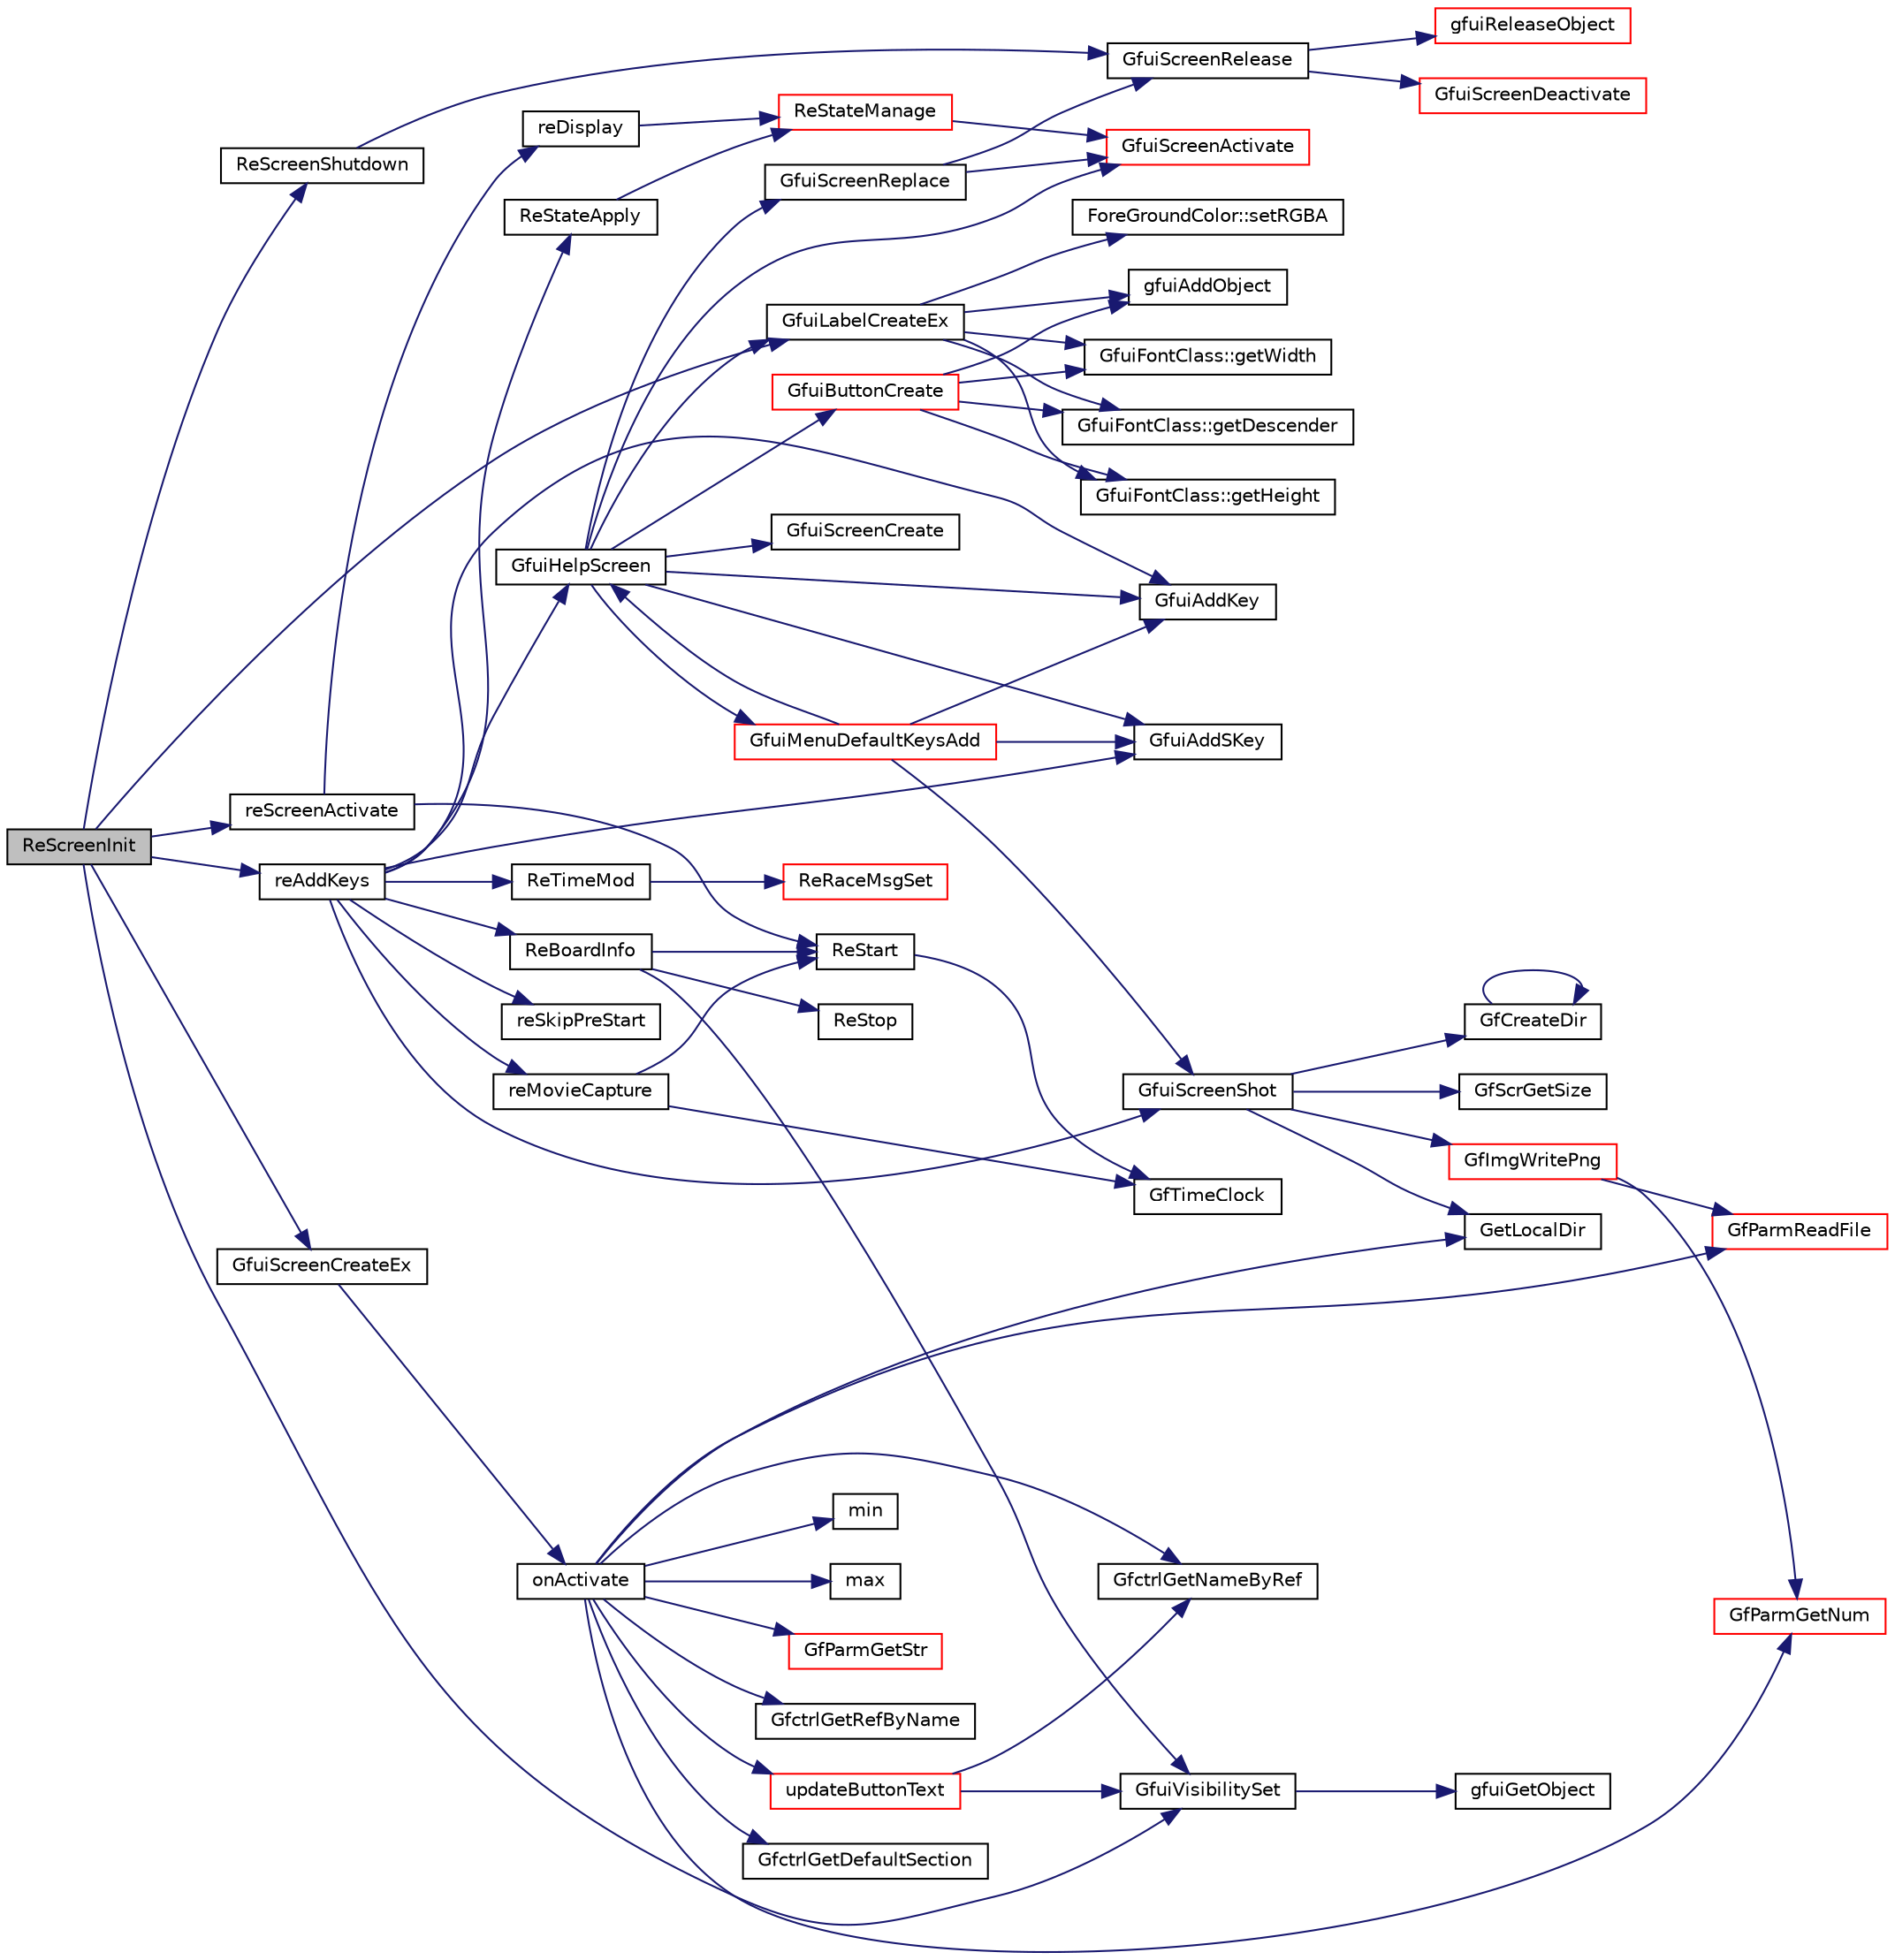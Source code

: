 digraph "ReScreenInit"
{
  edge [fontname="Helvetica",fontsize="10",labelfontname="Helvetica",labelfontsize="10"];
  node [fontname="Helvetica",fontsize="10",shape=record];
  rankdir="LR";
  Node1 [label="ReScreenInit",height=0.2,width=0.4,color="black", fillcolor="grey75", style="filled", fontcolor="black"];
  Node1 -> Node2 [color="midnightblue",fontsize="10",style="solid",fontname="Helvetica"];
  Node2 [label="ReScreenShutdown",height=0.2,width=0.4,color="black", fillcolor="white", style="filled",URL="$racegl_8cpp.html#ad07348e3a5c809596ab875b78e7f7a46"];
  Node2 -> Node3 [color="midnightblue",fontsize="10",style="solid",fontname="Helvetica"];
  Node3 [label="GfuiScreenRelease",height=0.2,width=0.4,color="black", fillcolor="white", style="filled",URL="$group__gui.html#ga188b33e2755fc6c39199f60dd60cc6d5",tooltip="Release the given screen. "];
  Node3 -> Node4 [color="midnightblue",fontsize="10",style="solid",fontname="Helvetica"];
  Node4 [label="GfuiScreenDeactivate",height=0.2,width=0.4,color="red", fillcolor="white", style="filled",URL="$group__gui.html#gafcf1d3bd5cbc4b7b001fb1f35d3e1f83",tooltip="Deactivate the current screen. "];
  Node3 -> Node5 [color="midnightblue",fontsize="10",style="solid",fontname="Helvetica"];
  Node5 [label="gfuiReleaseObject",height=0.2,width=0.4,color="red", fillcolor="white", style="filled",URL="$gui_8h.html#a88978272c8b0faee3f8b2dd3ab4e707d"];
  Node1 -> Node6 [color="midnightblue",fontsize="10",style="solid",fontname="Helvetica"];
  Node6 [label="GfuiScreenCreateEx",height=0.2,width=0.4,color="black", fillcolor="white", style="filled",URL="$group__gui.html#gad9d378558d1ea2fb3348ef4341f99311",tooltip="Create a screen. "];
  Node6 -> Node7 [color="midnightblue",fontsize="10",style="solid",fontname="Helvetica"];
  Node7 [label="onActivate",height=0.2,width=0.4,color="black", fillcolor="white", style="filled",URL="$controlconfig_8cpp.html#aa648143267724ca9dda4aba973202a20"];
  Node7 -> Node8 [color="midnightblue",fontsize="10",style="solid",fontname="Helvetica"];
  Node8 [label="GetLocalDir",height=0.2,width=0.4,color="black", fillcolor="white", style="filled",URL="$tgf_8cpp.html#ae34eae3991aacabaf9c64025449d8c87"];
  Node7 -> Node9 [color="midnightblue",fontsize="10",style="solid",fontname="Helvetica"];
  Node9 [label="GfParmReadFile",height=0.2,width=0.4,color="red", fillcolor="white", style="filled",URL="$group__paramsfile.html#ga86fccfc1b5f8abf4ef6546896abd1e4f",tooltip="Read parameter set from file and return handle to parameter set. "];
  Node7 -> Node10 [color="midnightblue",fontsize="10",style="solid",fontname="Helvetica"];
  Node10 [label="GfctrlGetNameByRef",height=0.2,width=0.4,color="black", fillcolor="white", style="filled",URL="$group__ctrl.html#gaa442694772535f7f366b2a5f15e052fb",tooltip="Get a control name by its reference. "];
  Node7 -> Node11 [color="midnightblue",fontsize="10",style="solid",fontname="Helvetica"];
  Node11 [label="GfParmGetStr",height=0.2,width=0.4,color="red", fillcolor="white", style="filled",URL="$group__paramsdata.html#gaa37bfd1fabd03d24fd50812c2330fa12",tooltip="Get a string parameter from the parameter set handle. "];
  Node7 -> Node12 [color="midnightblue",fontsize="10",style="solid",fontname="Helvetica"];
  Node12 [label="GfctrlGetRefByName",height=0.2,width=0.4,color="black", fillcolor="white", style="filled",URL="$group__ctrl.html#ga2bec3dfaf1e08d7bbf7a49ac2654bcd1",tooltip="Get a control reference by its name. "];
  Node7 -> Node13 [color="midnightblue",fontsize="10",style="solid",fontname="Helvetica"];
  Node13 [label="GfParmGetNum",height=0.2,width=0.4,color="red", fillcolor="white", style="filled",URL="$group__paramsdata.html#ga57d6d6694c94482128c7b7bd6bf0a2e8",tooltip="Get a numerical parameter from the parameter set handle. "];
  Node7 -> Node14 [color="midnightblue",fontsize="10",style="solid",fontname="Helvetica"];
  Node14 [label="GfctrlGetDefaultSection",height=0.2,width=0.4,color="black", fillcolor="white", style="filled",URL="$control_8cpp.html#aeaf9367305a6cb0270c8c52e10b81191"];
  Node7 -> Node15 [color="midnightblue",fontsize="10",style="solid",fontname="Helvetica"];
  Node15 [label="min",height=0.2,width=0.4,color="black", fillcolor="white", style="filled",URL="$_basic_8h.html#a07ea3b7c7ac18b96fd67ba3a6757ceb2"];
  Node7 -> Node16 [color="midnightblue",fontsize="10",style="solid",fontname="Helvetica"];
  Node16 [label="max",height=0.2,width=0.4,color="black", fillcolor="white", style="filled",URL="$_basic_8h.html#a5d2b2bbbf85f9a5ef76ff76cf42a4e69"];
  Node7 -> Node17 [color="midnightblue",fontsize="10",style="solid",fontname="Helvetica"];
  Node17 [label="updateButtonText",height=0.2,width=0.4,color="red", fillcolor="white", style="filled",URL="$controlconfig_8cpp.html#af959d86b3d6a7b6190fb8bdddbf29cf7"];
  Node17 -> Node10 [color="midnightblue",fontsize="10",style="solid",fontname="Helvetica"];
  Node17 -> Node18 [color="midnightblue",fontsize="10",style="solid",fontname="Helvetica"];
  Node18 [label="GfuiVisibilitySet",height=0.2,width=0.4,color="black", fillcolor="white", style="filled",URL="$group__gui.html#ga54cdf60d97666c43dd2a16e4647a8309",tooltip="Set/unset the visibility attribute of an object. "];
  Node18 -> Node19 [color="midnightblue",fontsize="10",style="solid",fontname="Helvetica"];
  Node19 [label="gfuiGetObject",height=0.2,width=0.4,color="black", fillcolor="white", style="filled",URL="$guiobject_8cpp.html#a0ea204358545cb934b0d6427e49ce2a6"];
  Node1 -> Node20 [color="midnightblue",fontsize="10",style="solid",fontname="Helvetica"];
  Node20 [label="reScreenActivate",height=0.2,width=0.4,color="black", fillcolor="white", style="filled",URL="$racegl_8cpp.html#a17e40085880d4a53dfbcf4f352ec70f1"];
  Node20 -> Node21 [color="midnightblue",fontsize="10",style="solid",fontname="Helvetica"];
  Node21 [label="reDisplay",height=0.2,width=0.4,color="black", fillcolor="white", style="filled",URL="$racegl_8cpp.html#ad61d0573b594900b0af24c556aa540f5"];
  Node21 -> Node22 [color="midnightblue",fontsize="10",style="solid",fontname="Helvetica"];
  Node22 [label="ReStateManage",height=0.2,width=0.4,color="red", fillcolor="white", style="filled",URL="$racestate_8cpp.html#a049810dfed9900705f82ec174358bc18"];
  Node22 -> Node23 [color="midnightblue",fontsize="10",style="solid",fontname="Helvetica"];
  Node23 [label="GfuiScreenActivate",height=0.2,width=0.4,color="red", fillcolor="white", style="filled",URL="$group__gui.html#gadbbca757848adfdf2719c4678e30a0a2",tooltip="Activate a screen and make it current. "];
  Node20 -> Node24 [color="midnightblue",fontsize="10",style="solid",fontname="Helvetica"];
  Node24 [label="ReStart",height=0.2,width=0.4,color="black", fillcolor="white", style="filled",URL="$raceengine_8cpp.html#ab1f1ff64cfdd7f3c70e793afb9b0e3af"];
  Node24 -> Node25 [color="midnightblue",fontsize="10",style="solid",fontname="Helvetica"];
  Node25 [label="GfTimeClock",height=0.2,width=0.4,color="black", fillcolor="white", style="filled",URL="$os_8cpp.html#aa735d1d80d0c5f9b180b077193f32c3b",tooltip="Get the time in seconds. "];
  Node1 -> Node26 [color="midnightblue",fontsize="10",style="solid",fontname="Helvetica"];
  Node26 [label="reAddKeys",height=0.2,width=0.4,color="black", fillcolor="white", style="filled",URL="$racegl_8cpp.html#a6d69247131589676c064f9b60ad3b154"];
  Node26 -> Node27 [color="midnightblue",fontsize="10",style="solid",fontname="Helvetica"];
  Node27 [label="GfuiAddSKey",height=0.2,width=0.4,color="black", fillcolor="white", style="filled",URL="$group__gui.html#gace224651e94284d3073aa21bc2309e21",tooltip="Add a Special Keyboard shortcut to the screen. "];
  Node26 -> Node28 [color="midnightblue",fontsize="10",style="solid",fontname="Helvetica"];
  Node28 [label="GfuiHelpScreen",height=0.2,width=0.4,color="black", fillcolor="white", style="filled",URL="$group__gui.html#ga129042c9159ea0bb58635346b1a31738",tooltip="Generate a help screen. "];
  Node28 -> Node29 [color="midnightblue",fontsize="10",style="solid",fontname="Helvetica"];
  Node29 [label="GfuiScreenCreate",height=0.2,width=0.4,color="black", fillcolor="white", style="filled",URL="$group__gui.html#ga65a0c4e01e1517c7c6b0bd5adfcbb28b",tooltip="Create a new screen. "];
  Node28 -> Node30 [color="midnightblue",fontsize="10",style="solid",fontname="Helvetica"];
  Node30 [label="GfuiLabelCreateEx",height=0.2,width=0.4,color="black", fillcolor="white", style="filled",URL="$group__gui.html#gab2495517bb164c00201dedd420cb60ac",tooltip="Create a new label (extended version). "];
  Node30 -> Node31 [color="midnightblue",fontsize="10",style="solid",fontname="Helvetica"];
  Node31 [label="ForeGroundColor::setRGBA",height=0.2,width=0.4,color="black", fillcolor="white", style="filled",URL="$class_fore_ground_color.html#ad998072a2e3c1e468f1cf03888ef369d"];
  Node30 -> Node32 [color="midnightblue",fontsize="10",style="solid",fontname="Helvetica"];
  Node32 [label="GfuiFontClass::getWidth",height=0.2,width=0.4,color="black", fillcolor="white", style="filled",URL="$class_gfui_font_class.html#a96fb79e144b166ac018613a77795b7d0"];
  Node30 -> Node33 [color="midnightblue",fontsize="10",style="solid",fontname="Helvetica"];
  Node33 [label="GfuiFontClass::getDescender",height=0.2,width=0.4,color="black", fillcolor="white", style="filled",URL="$class_gfui_font_class.html#a9285866cfaa26f2db416dec244ede542"];
  Node30 -> Node34 [color="midnightblue",fontsize="10",style="solid",fontname="Helvetica"];
  Node34 [label="GfuiFontClass::getHeight",height=0.2,width=0.4,color="black", fillcolor="white", style="filled",URL="$class_gfui_font_class.html#af7a8622b16d9d8321fa6bcf5a23352a9"];
  Node30 -> Node35 [color="midnightblue",fontsize="10",style="solid",fontname="Helvetica"];
  Node35 [label="gfuiAddObject",height=0.2,width=0.4,color="black", fillcolor="white", style="filled",URL="$gui_8h.html#a94c49170d91c9d6978d7f4405d9ea064"];
  Node28 -> Node36 [color="midnightblue",fontsize="10",style="solid",fontname="Helvetica"];
  Node36 [label="GfuiButtonCreate",height=0.2,width=0.4,color="red", fillcolor="white", style="filled",URL="$group__gui.html#ga48acf689c531b99051db5328023539fd",tooltip="Add a button to a screen. "];
  Node36 -> Node32 [color="midnightblue",fontsize="10",style="solid",fontname="Helvetica"];
  Node36 -> Node33 [color="midnightblue",fontsize="10",style="solid",fontname="Helvetica"];
  Node36 -> Node34 [color="midnightblue",fontsize="10",style="solid",fontname="Helvetica"];
  Node36 -> Node35 [color="midnightblue",fontsize="10",style="solid",fontname="Helvetica"];
  Node28 -> Node23 [color="midnightblue",fontsize="10",style="solid",fontname="Helvetica"];
  Node28 -> Node37 [color="midnightblue",fontsize="10",style="solid",fontname="Helvetica"];
  Node37 [label="GfuiAddKey",height=0.2,width=0.4,color="black", fillcolor="white", style="filled",URL="$group__gui.html#gac5aea8aedfe0396ed1aea0364b55a48b",tooltip="Add a Keyboard callback to a screen. "];
  Node28 -> Node38 [color="midnightblue",fontsize="10",style="solid",fontname="Helvetica"];
  Node38 [label="GfuiScreenReplace",height=0.2,width=0.4,color="black", fillcolor="white", style="filled",URL="$group__gui.html#ga8851af42123795de70044c553af45d46",tooltip="Activate a screen and make it current plus release the current screen. "];
  Node38 -> Node3 [color="midnightblue",fontsize="10",style="solid",fontname="Helvetica"];
  Node38 -> Node23 [color="midnightblue",fontsize="10",style="solid",fontname="Helvetica"];
  Node28 -> Node27 [color="midnightblue",fontsize="10",style="solid",fontname="Helvetica"];
  Node28 -> Node39 [color="midnightblue",fontsize="10",style="solid",fontname="Helvetica"];
  Node39 [label="GfuiMenuDefaultKeysAdd",height=0.2,width=0.4,color="red", fillcolor="white", style="filled",URL="$group__gui.html#ga1356d8b4565581dfac02dc43c4cba824",tooltip="Add the default menu keyboard callback to a screen. "];
  Node39 -> Node37 [color="midnightblue",fontsize="10",style="solid",fontname="Helvetica"];
  Node39 -> Node27 [color="midnightblue",fontsize="10",style="solid",fontname="Helvetica"];
  Node39 -> Node28 [color="midnightblue",fontsize="10",style="solid",fontname="Helvetica"];
  Node39 -> Node40 [color="midnightblue",fontsize="10",style="solid",fontname="Helvetica"];
  Node40 [label="GfuiScreenShot",height=0.2,width=0.4,color="black", fillcolor="white", style="filled",URL="$group__screen.html#ga010727b5c1ba5544ae33ee873b6ddd58",tooltip="Save a screen shot in png format. "];
  Node40 -> Node8 [color="midnightblue",fontsize="10",style="solid",fontname="Helvetica"];
  Node40 -> Node41 [color="midnightblue",fontsize="10",style="solid",fontname="Helvetica"];
  Node41 [label="GfCreateDir",height=0.2,width=0.4,color="black", fillcolor="white", style="filled",URL="$tgf_8cpp.html#a4ace7663701434fc0b5e11711c3a6478",tooltip="Create directory for given path recursively, so all missing parent directories are created as well..."];
  Node41 -> Node41 [color="midnightblue",fontsize="10",style="solid",fontname="Helvetica"];
  Node40 -> Node42 [color="midnightblue",fontsize="10",style="solid",fontname="Helvetica"];
  Node42 [label="GfScrGetSize",height=0.2,width=0.4,color="black", fillcolor="white", style="filled",URL="$group__screen.html#gadcb66ba3f12ba1cb4c98367898c7f432",tooltip="Get the screen and viewport sizes. "];
  Node40 -> Node43 [color="midnightblue",fontsize="10",style="solid",fontname="Helvetica"];
  Node43 [label="GfImgWritePng",height=0.2,width=0.4,color="red", fillcolor="white", style="filled",URL="$group__img.html#gacf644f0b79484199d0c32f63e8e3ed67",tooltip="Write a buffer to a png image on disk. "];
  Node43 -> Node9 [color="midnightblue",fontsize="10",style="solid",fontname="Helvetica"];
  Node43 -> Node13 [color="midnightblue",fontsize="10",style="solid",fontname="Helvetica"];
  Node26 -> Node40 [color="midnightblue",fontsize="10",style="solid",fontname="Helvetica"];
  Node26 -> Node37 [color="midnightblue",fontsize="10",style="solid",fontname="Helvetica"];
  Node26 -> Node44 [color="midnightblue",fontsize="10",style="solid",fontname="Helvetica"];
  Node44 [label="ReTimeMod",height=0.2,width=0.4,color="black", fillcolor="white", style="filled",URL="$raceengine_8cpp.html#ab56f5311ca7c268a0c8735a01bad9931"];
  Node44 -> Node45 [color="midnightblue",fontsize="10",style="solid",fontname="Helvetica"];
  Node45 [label="ReRaceMsgSet",height=0.2,width=0.4,color="red", fillcolor="white", style="filled",URL="$raceengine_8cpp.html#ab48ea94cf14c0384514c98e8666fd816"];
  Node26 -> Node46 [color="midnightblue",fontsize="10",style="solid",fontname="Helvetica"];
  Node46 [label="ReBoardInfo",height=0.2,width=0.4,color="black", fillcolor="white", style="filled",URL="$racegl_8cpp.html#acf8ca8fab90d77d3d9aa14fdc24e08d2"];
  Node46 -> Node24 [color="midnightblue",fontsize="10",style="solid",fontname="Helvetica"];
  Node46 -> Node18 [color="midnightblue",fontsize="10",style="solid",fontname="Helvetica"];
  Node46 -> Node47 [color="midnightblue",fontsize="10",style="solid",fontname="Helvetica"];
  Node47 [label="ReStop",height=0.2,width=0.4,color="black", fillcolor="white", style="filled",URL="$raceengine_8cpp.html#ace58129caa6b6ea9b7c13e4b89135725"];
  Node26 -> Node48 [color="midnightblue",fontsize="10",style="solid",fontname="Helvetica"];
  Node48 [label="ReStateApply",height=0.2,width=0.4,color="black", fillcolor="white", style="filled",URL="$racestate_8cpp.html#a6f5e1122fdd90262db75185dd7d73413"];
  Node48 -> Node22 [color="midnightblue",fontsize="10",style="solid",fontname="Helvetica"];
  Node26 -> Node49 [color="midnightblue",fontsize="10",style="solid",fontname="Helvetica"];
  Node49 [label="reSkipPreStart",height=0.2,width=0.4,color="black", fillcolor="white", style="filled",URL="$racegl_8cpp.html#acfd4fcd034f3fe7a8b0bc84f10868744"];
  Node26 -> Node50 [color="midnightblue",fontsize="10",style="solid",fontname="Helvetica"];
  Node50 [label="reMovieCapture",height=0.2,width=0.4,color="black", fillcolor="white", style="filled",URL="$racegl_8cpp.html#aecb4a9446ae6042e9cf96621db34998e"];
  Node50 -> Node25 [color="midnightblue",fontsize="10",style="solid",fontname="Helvetica"];
  Node50 -> Node24 [color="midnightblue",fontsize="10",style="solid",fontname="Helvetica"];
  Node1 -> Node30 [color="midnightblue",fontsize="10",style="solid",fontname="Helvetica"];
  Node1 -> Node18 [color="midnightblue",fontsize="10",style="solid",fontname="Helvetica"];
}
